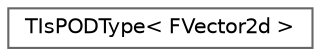 digraph "Graphical Class Hierarchy"
{
 // INTERACTIVE_SVG=YES
 // LATEX_PDF_SIZE
  bgcolor="transparent";
  edge [fontname=Helvetica,fontsize=10,labelfontname=Helvetica,labelfontsize=10];
  node [fontname=Helvetica,fontsize=10,shape=box,height=0.2,width=0.4];
  rankdir="LR";
  Node0 [id="Node000000",label="TIsPODType\< FVector2d \>",height=0.2,width=0.4,color="grey40", fillcolor="white", style="filled",URL="$da/ded/structTIsPODType_3_01FVector2d_01_4.html",tooltip=" "];
}
